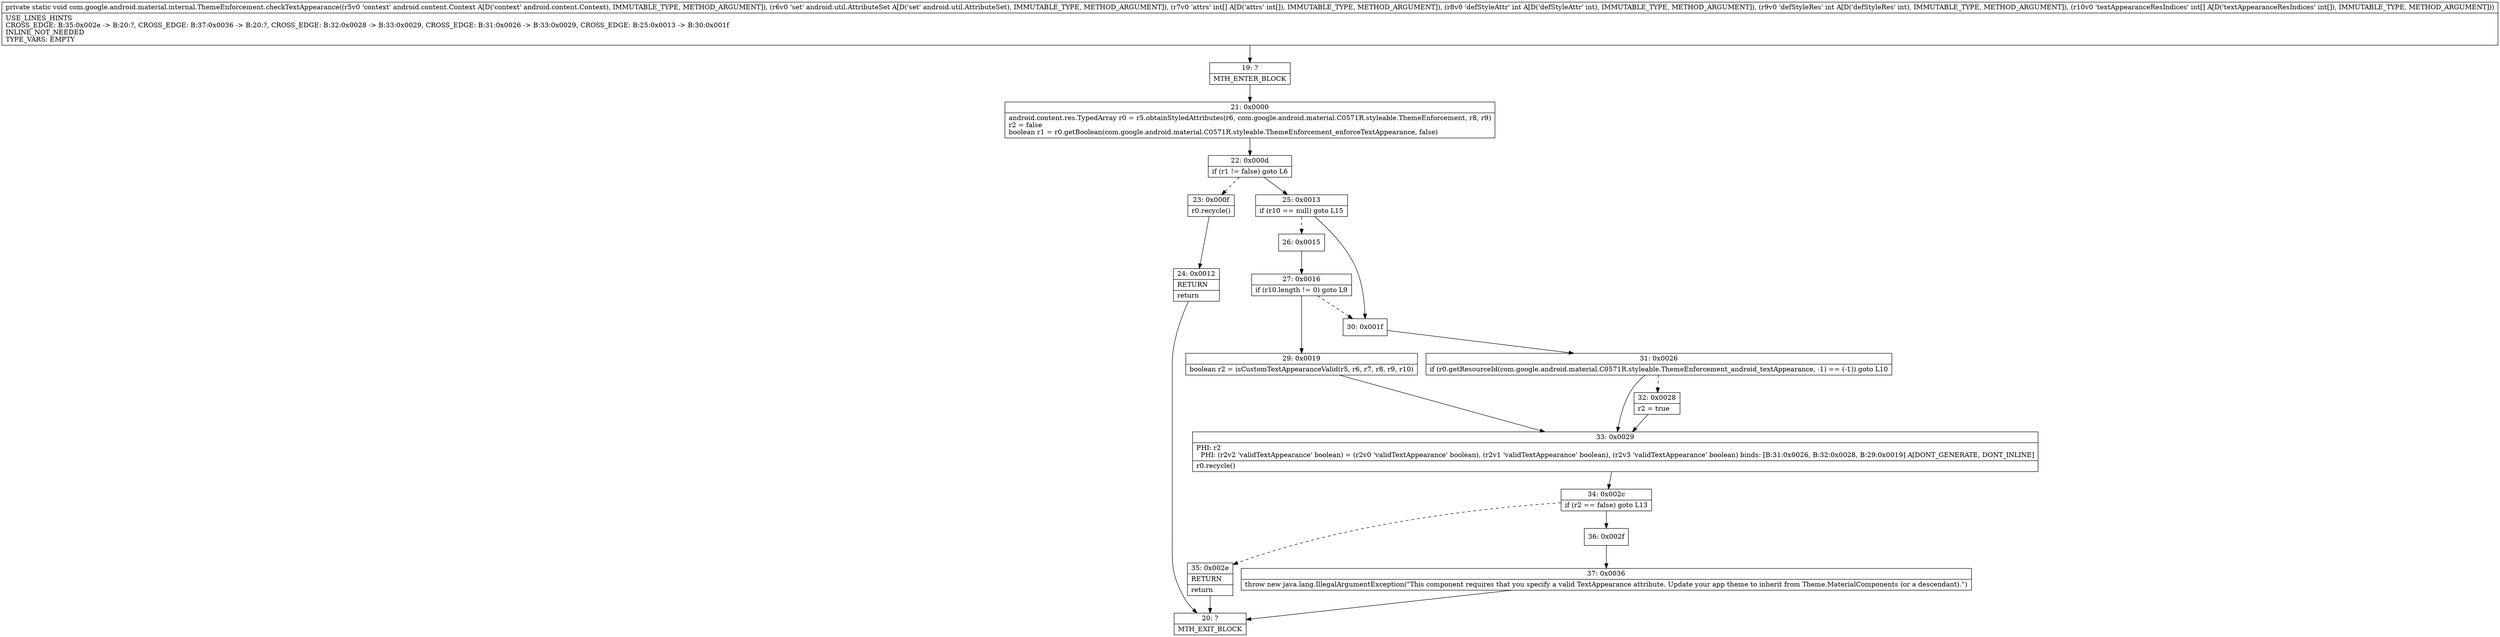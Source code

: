 digraph "CFG forcom.google.android.material.internal.ThemeEnforcement.checkTextAppearance(Landroid\/content\/Context;Landroid\/util\/AttributeSet;[III[I)V" {
Node_19 [shape=record,label="{19\:\ ?|MTH_ENTER_BLOCK\l}"];
Node_21 [shape=record,label="{21\:\ 0x0000|android.content.res.TypedArray r0 = r5.obtainStyledAttributes(r6, com.google.android.material.C0571R.styleable.ThemeEnforcement, r8, r9)\lr2 = false\lboolean r1 = r0.getBoolean(com.google.android.material.C0571R.styleable.ThemeEnforcement_enforceTextAppearance, false)\l}"];
Node_22 [shape=record,label="{22\:\ 0x000d|if (r1 != false) goto L6\l}"];
Node_23 [shape=record,label="{23\:\ 0x000f|r0.recycle()\l}"];
Node_24 [shape=record,label="{24\:\ 0x0012|RETURN\l|return\l}"];
Node_20 [shape=record,label="{20\:\ ?|MTH_EXIT_BLOCK\l}"];
Node_25 [shape=record,label="{25\:\ 0x0013|if (r10 == null) goto L15\l}"];
Node_26 [shape=record,label="{26\:\ 0x0015}"];
Node_27 [shape=record,label="{27\:\ 0x0016|if (r10.length != 0) goto L9\l}"];
Node_29 [shape=record,label="{29\:\ 0x0019|boolean r2 = isCustomTextAppearanceValid(r5, r6, r7, r8, r9, r10)\l}"];
Node_33 [shape=record,label="{33\:\ 0x0029|PHI: r2 \l  PHI: (r2v2 'validTextAppearance' boolean) = (r2v0 'validTextAppearance' boolean), (r2v1 'validTextAppearance' boolean), (r2v3 'validTextAppearance' boolean) binds: [B:31:0x0026, B:32:0x0028, B:29:0x0019] A[DONT_GENERATE, DONT_INLINE]\l|r0.recycle()\l}"];
Node_34 [shape=record,label="{34\:\ 0x002c|if (r2 == false) goto L13\l}"];
Node_35 [shape=record,label="{35\:\ 0x002e|RETURN\l|return\l}"];
Node_36 [shape=record,label="{36\:\ 0x002f}"];
Node_37 [shape=record,label="{37\:\ 0x0036|throw new java.lang.IllegalArgumentException(\"This component requires that you specify a valid TextAppearance attribute. Update your app theme to inherit from Theme.MaterialComponents (or a descendant).\")\l}"];
Node_30 [shape=record,label="{30\:\ 0x001f}"];
Node_31 [shape=record,label="{31\:\ 0x0026|if (r0.getResourceId(com.google.android.material.C0571R.styleable.ThemeEnforcement_android_textAppearance, \-1) == (\-1)) goto L10\l}"];
Node_32 [shape=record,label="{32\:\ 0x0028|r2 = true\l}"];
MethodNode[shape=record,label="{private static void com.google.android.material.internal.ThemeEnforcement.checkTextAppearance((r5v0 'context' android.content.Context A[D('context' android.content.Context), IMMUTABLE_TYPE, METHOD_ARGUMENT]), (r6v0 'set' android.util.AttributeSet A[D('set' android.util.AttributeSet), IMMUTABLE_TYPE, METHOD_ARGUMENT]), (r7v0 'attrs' int[] A[D('attrs' int[]), IMMUTABLE_TYPE, METHOD_ARGUMENT]), (r8v0 'defStyleAttr' int A[D('defStyleAttr' int), IMMUTABLE_TYPE, METHOD_ARGUMENT]), (r9v0 'defStyleRes' int A[D('defStyleRes' int), IMMUTABLE_TYPE, METHOD_ARGUMENT]), (r10v0 'textAppearanceResIndices' int[] A[D('textAppearanceResIndices' int[]), IMMUTABLE_TYPE, METHOD_ARGUMENT]))  | USE_LINES_HINTS\lCROSS_EDGE: B:35:0x002e \-\> B:20:?, CROSS_EDGE: B:37:0x0036 \-\> B:20:?, CROSS_EDGE: B:32:0x0028 \-\> B:33:0x0029, CROSS_EDGE: B:31:0x0026 \-\> B:33:0x0029, CROSS_EDGE: B:25:0x0013 \-\> B:30:0x001f\lINLINE_NOT_NEEDED\lTYPE_VARS: EMPTY\l}"];
MethodNode -> Node_19;Node_19 -> Node_21;
Node_21 -> Node_22;
Node_22 -> Node_23[style=dashed];
Node_22 -> Node_25;
Node_23 -> Node_24;
Node_24 -> Node_20;
Node_25 -> Node_26[style=dashed];
Node_25 -> Node_30;
Node_26 -> Node_27;
Node_27 -> Node_29;
Node_27 -> Node_30[style=dashed];
Node_29 -> Node_33;
Node_33 -> Node_34;
Node_34 -> Node_35[style=dashed];
Node_34 -> Node_36;
Node_35 -> Node_20;
Node_36 -> Node_37;
Node_37 -> Node_20;
Node_30 -> Node_31;
Node_31 -> Node_32[style=dashed];
Node_31 -> Node_33;
Node_32 -> Node_33;
}

